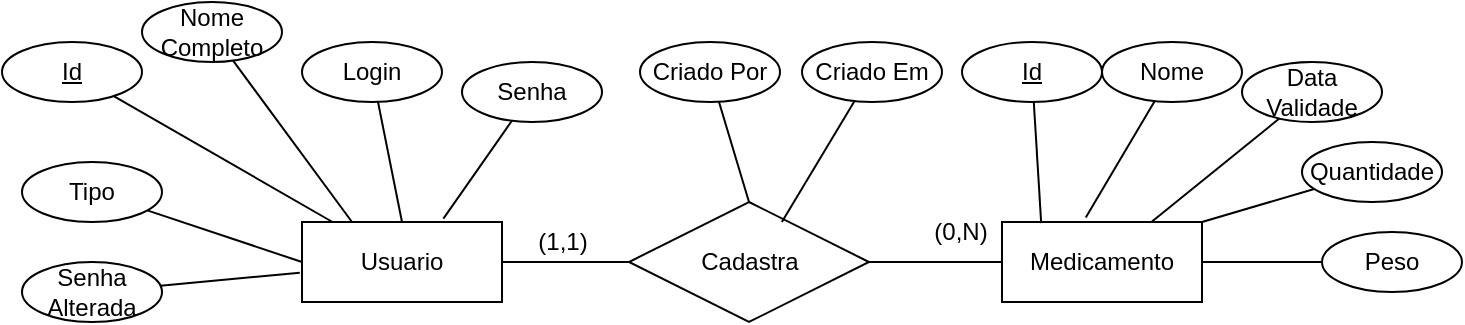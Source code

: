 <mxfile version="13.0.1" type="device"><diagram id="VOo3fB1TNIL0HG4NoyHm" name="Page-1"><mxGraphModel dx="749" dy="556" grid="1" gridSize="10" guides="1" tooltips="1" connect="1" arrows="1" fold="1" page="1" pageScale="1" pageWidth="827" pageHeight="1169" math="0" shadow="0"><root><mxCell id="0"/><mxCell id="1" parent="0"/><mxCell id="-p7XeH31HwNW0q2MlrLr-4" value="" style="edgeStyle=orthogonalEdgeStyle;rounded=0;orthogonalLoop=1;jettySize=auto;html=1;endArrow=none;endFill=0;entryX=0;entryY=0.5;entryDx=0;entryDy=0;" parent="1" source="-p7XeH31HwNW0q2MlrLr-1" target="-p7XeH31HwNW0q2MlrLr-5" edge="1"><mxGeometry relative="1" as="geometry"><mxPoint x="390" y="360" as="targetPoint"/></mxGeometry></mxCell><mxCell id="-p7XeH31HwNW0q2MlrLr-1" value="Usuario" style="whiteSpace=wrap;html=1;align=center;" parent="1" vertex="1"><mxGeometry x="210" y="340" width="100" height="40" as="geometry"/></mxCell><mxCell id="-p7XeH31HwNW0q2MlrLr-6" value="" style="edgeStyle=orthogonalEdgeStyle;rounded=0;orthogonalLoop=1;jettySize=auto;html=1;endArrow=none;endFill=0;" parent="1" source="-p7XeH31HwNW0q2MlrLr-2" target="-p7XeH31HwNW0q2MlrLr-5" edge="1"><mxGeometry relative="1" as="geometry"/></mxCell><mxCell id="-p7XeH31HwNW0q2MlrLr-2" value="Medicamento" style="whiteSpace=wrap;html=1;align=center;" parent="1" vertex="1"><mxGeometry x="560" y="340" width="100" height="40" as="geometry"/></mxCell><mxCell id="-p7XeH31HwNW0q2MlrLr-5" value="Cadastra" style="shape=rhombus;perimeter=rhombusPerimeter;whiteSpace=wrap;html=1;align=center;" parent="1" vertex="1"><mxGeometry x="373.5" y="330" width="120" height="60" as="geometry"/></mxCell><mxCell id="-p7XeH31HwNW0q2MlrLr-7" value="(0,N)" style="text;html=1;align=center;verticalAlign=middle;resizable=0;points=[];autosize=1;" parent="1" vertex="1"><mxGeometry x="519" y="335" width="40" height="20" as="geometry"/></mxCell><mxCell id="-p7XeH31HwNW0q2MlrLr-8" value="(1,1)" style="text;html=1;align=center;verticalAlign=middle;resizable=0;points=[];autosize=1;" parent="1" vertex="1"><mxGeometry x="320" y="340" width="40" height="20" as="geometry"/></mxCell><mxCell id="-p7XeH31HwNW0q2MlrLr-10" style="rounded=0;orthogonalLoop=1;jettySize=auto;html=1;endArrow=none;endFill=0;" parent="1" source="-p7XeH31HwNW0q2MlrLr-9" target="-p7XeH31HwNW0q2MlrLr-1" edge="1"><mxGeometry relative="1" as="geometry"/></mxCell><mxCell id="-p7XeH31HwNW0q2MlrLr-9" value="Id" style="ellipse;whiteSpace=wrap;html=1;fontStyle=4" parent="1" vertex="1"><mxGeometry x="60" y="250" width="70" height="30" as="geometry"/></mxCell><mxCell id="-p7XeH31HwNW0q2MlrLr-12" style="edgeStyle=none;rounded=0;orthogonalLoop=1;jettySize=auto;html=1;entryX=0.25;entryY=0;entryDx=0;entryDy=0;endArrow=none;endFill=0;" parent="1" source="-p7XeH31HwNW0q2MlrLr-11" target="-p7XeH31HwNW0q2MlrLr-1" edge="1"><mxGeometry relative="1" as="geometry"/></mxCell><mxCell id="-p7XeH31HwNW0q2MlrLr-11" value="Nome Completo" style="ellipse;whiteSpace=wrap;html=1;" parent="1" vertex="1"><mxGeometry x="130" y="230" width="70" height="30" as="geometry"/></mxCell><mxCell id="-p7XeH31HwNW0q2MlrLr-14" style="edgeStyle=none;rounded=0;orthogonalLoop=1;jettySize=auto;html=1;entryX=0.5;entryY=0;entryDx=0;entryDy=0;endArrow=none;endFill=0;" parent="1" source="-p7XeH31HwNW0q2MlrLr-13" target="-p7XeH31HwNW0q2MlrLr-1" edge="1"><mxGeometry relative="1" as="geometry"/></mxCell><mxCell id="-p7XeH31HwNW0q2MlrLr-13" value="Login" style="ellipse;whiteSpace=wrap;html=1;" parent="1" vertex="1"><mxGeometry x="210" y="250" width="70" height="30" as="geometry"/></mxCell><mxCell id="-p7XeH31HwNW0q2MlrLr-16" style="edgeStyle=none;rounded=0;orthogonalLoop=1;jettySize=auto;html=1;entryX=0.707;entryY=-0.043;entryDx=0;entryDy=0;entryPerimeter=0;endArrow=none;endFill=0;" parent="1" source="-p7XeH31HwNW0q2MlrLr-15" target="-p7XeH31HwNW0q2MlrLr-1" edge="1"><mxGeometry relative="1" as="geometry"/></mxCell><mxCell id="-p7XeH31HwNW0q2MlrLr-15" value="Senha" style="ellipse;whiteSpace=wrap;html=1;" parent="1" vertex="1"><mxGeometry x="290" y="260" width="70" height="30" as="geometry"/></mxCell><mxCell id="-p7XeH31HwNW0q2MlrLr-18" style="edgeStyle=none;rounded=0;orthogonalLoop=1;jettySize=auto;html=1;entryX=0.196;entryY=0.014;entryDx=0;entryDy=0;entryPerimeter=0;endArrow=none;endFill=0;" parent="1" source="-p7XeH31HwNW0q2MlrLr-17" target="-p7XeH31HwNW0q2MlrLr-2" edge="1"><mxGeometry relative="1" as="geometry"/></mxCell><mxCell id="-p7XeH31HwNW0q2MlrLr-17" value="Id" style="ellipse;whiteSpace=wrap;html=1;fontStyle=4" parent="1" vertex="1"><mxGeometry x="540" y="250" width="70" height="30" as="geometry"/></mxCell><mxCell id="-p7XeH31HwNW0q2MlrLr-20" style="edgeStyle=none;rounded=0;orthogonalLoop=1;jettySize=auto;html=1;entryX=0.419;entryY=-0.057;entryDx=0;entryDy=0;entryPerimeter=0;endArrow=none;endFill=0;" parent="1" source="-p7XeH31HwNW0q2MlrLr-19" target="-p7XeH31HwNW0q2MlrLr-2" edge="1"><mxGeometry relative="1" as="geometry"/></mxCell><mxCell id="-p7XeH31HwNW0q2MlrLr-19" value="Nome" style="ellipse;whiteSpace=wrap;html=1;fontStyle=0" parent="1" vertex="1"><mxGeometry x="610" y="250" width="70" height="30" as="geometry"/></mxCell><mxCell id="-p7XeH31HwNW0q2MlrLr-22" style="edgeStyle=none;rounded=0;orthogonalLoop=1;jettySize=auto;html=1;endArrow=none;endFill=0;" parent="1" source="-p7XeH31HwNW0q2MlrLr-21" target="-p7XeH31HwNW0q2MlrLr-2" edge="1"><mxGeometry relative="1" as="geometry"/></mxCell><mxCell id="-p7XeH31HwNW0q2MlrLr-21" value="Data Validade" style="ellipse;whiteSpace=wrap;html=1;fontStyle=0" parent="1" vertex="1"><mxGeometry x="680" y="260" width="70" height="30" as="geometry"/></mxCell><mxCell id="-p7XeH31HwNW0q2MlrLr-24" style="edgeStyle=none;rounded=0;orthogonalLoop=1;jettySize=auto;html=1;entryX=1;entryY=0;entryDx=0;entryDy=0;endArrow=none;endFill=0;" parent="1" source="-p7XeH31HwNW0q2MlrLr-23" target="-p7XeH31HwNW0q2MlrLr-2" edge="1"><mxGeometry relative="1" as="geometry"/></mxCell><mxCell id="-p7XeH31HwNW0q2MlrLr-23" value="Quantidade" style="ellipse;whiteSpace=wrap;html=1;fontStyle=0" parent="1" vertex="1"><mxGeometry x="710" y="300" width="70" height="30" as="geometry"/></mxCell><mxCell id="-p7XeH31HwNW0q2MlrLr-28" style="edgeStyle=none;rounded=0;orthogonalLoop=1;jettySize=auto;html=1;entryX=0;entryY=0.5;entryDx=0;entryDy=0;endArrow=none;endFill=0;" parent="1" source="-p7XeH31HwNW0q2MlrLr-27" target="-p7XeH31HwNW0q2MlrLr-1" edge="1"><mxGeometry relative="1" as="geometry"/></mxCell><mxCell id="-p7XeH31HwNW0q2MlrLr-27" value="Tipo" style="ellipse;whiteSpace=wrap;html=1;" parent="1" vertex="1"><mxGeometry x="70" y="310" width="70" height="30" as="geometry"/></mxCell><mxCell id="-p7XeH31HwNW0q2MlrLr-31" style="edgeStyle=none;rounded=0;orthogonalLoop=1;jettySize=auto;html=1;endArrow=none;endFill=0;" parent="1" source="-p7XeH31HwNW0q2MlrLr-30" target="-p7XeH31HwNW0q2MlrLr-2" edge="1"><mxGeometry relative="1" as="geometry"/></mxCell><mxCell id="-p7XeH31HwNW0q2MlrLr-30" value="Peso" style="ellipse;whiteSpace=wrap;html=1;fontStyle=0" parent="1" vertex="1"><mxGeometry x="720" y="345" width="70" height="30" as="geometry"/></mxCell><mxCell id="bO4xpIIKokb3t2wjaBp2-2" style="rounded=0;orthogonalLoop=1;jettySize=auto;html=1;entryX=0.5;entryY=0;entryDx=0;entryDy=0;endArrow=none;endFill=0;" parent="1" source="bO4xpIIKokb3t2wjaBp2-1" target="-p7XeH31HwNW0q2MlrLr-5" edge="1"><mxGeometry relative="1" as="geometry"/></mxCell><mxCell id="bO4xpIIKokb3t2wjaBp2-1" value="Criado Por" style="ellipse;whiteSpace=wrap;html=1;fontStyle=0" parent="1" vertex="1"><mxGeometry x="379" y="250" width="70" height="30" as="geometry"/></mxCell><mxCell id="bO4xpIIKokb3t2wjaBp2-4" style="edgeStyle=none;rounded=0;orthogonalLoop=1;jettySize=auto;html=1;entryX=0.637;entryY=0.167;entryDx=0;entryDy=0;entryPerimeter=0;endArrow=none;endFill=0;" parent="1" source="bO4xpIIKokb3t2wjaBp2-3" target="-p7XeH31HwNW0q2MlrLr-5" edge="1"><mxGeometry relative="1" as="geometry"/></mxCell><mxCell id="bO4xpIIKokb3t2wjaBp2-3" value="Criado Em" style="ellipse;whiteSpace=wrap;html=1;fontStyle=0" parent="1" vertex="1"><mxGeometry x="460" y="250" width="70" height="30" as="geometry"/></mxCell><mxCell id="hgsNwUSn9kgf-xUcmY9u-2" style="rounded=0;orthogonalLoop=1;jettySize=auto;html=1;entryX=-0.011;entryY=0.634;entryDx=0;entryDy=0;entryPerimeter=0;endArrow=none;endFill=0;" edge="1" parent="1" source="hgsNwUSn9kgf-xUcmY9u-1" target="-p7XeH31HwNW0q2MlrLr-1"><mxGeometry relative="1" as="geometry"/></mxCell><mxCell id="hgsNwUSn9kgf-xUcmY9u-1" value="Senha Alterada" style="ellipse;whiteSpace=wrap;html=1;" vertex="1" parent="1"><mxGeometry x="70" y="360" width="70" height="30" as="geometry"/></mxCell></root></mxGraphModel></diagram></mxfile>